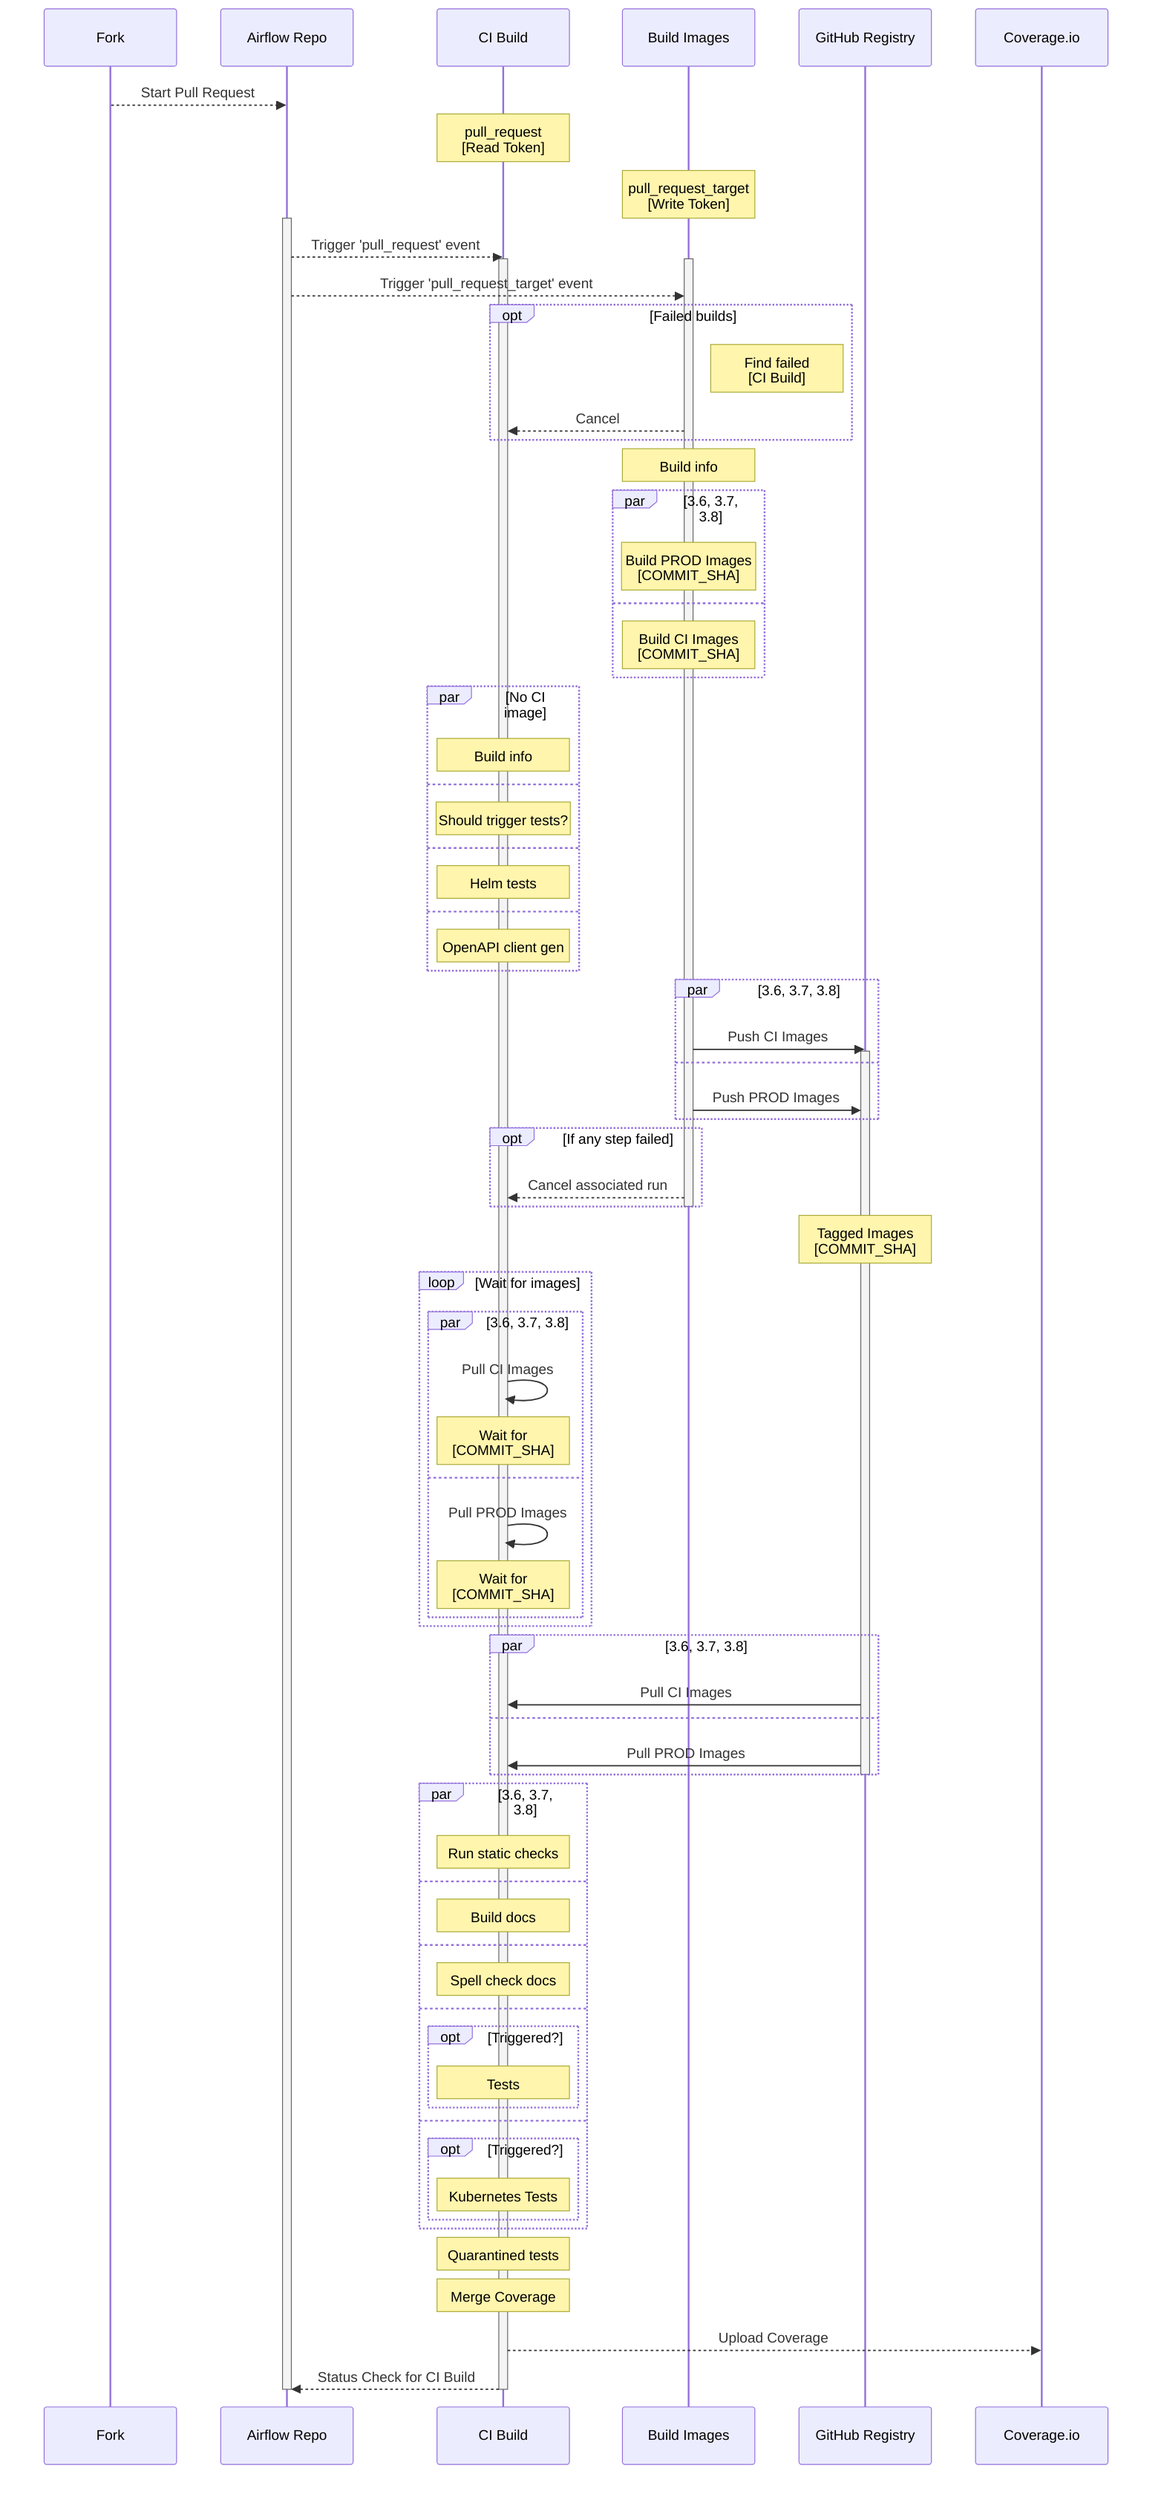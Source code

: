 %% Licensed to the Apache Software Foundation (ASF) under one
%% or more contributor license agreements.  See the NOTICE file
%% distributed with this work for additional information
%% regarding copyright ownership.  The ASF licenses this file
%% to you under the Apache License, Version 2.0 (the
%% "License"); you may not use this file except in compliance
%% with the License.  You may obtain a copy of the License at
%%
%%   http://www.apache.org/licenses/LICENSE-2.0
%%
%% Unless required by applicable law or agreed to in writing,
%% software distributed under the License is distributed on an
%% "AS IS" BASIS, WITHOUT WARRANTIES OR CONDITIONS OF ANY
%% KIND, either express or implied.  See the License for the
%% specific language governing permissions and limitations
%% under the License.

sequenceDiagram
    Fork -->> Airflow Repo: Start Pull Request
    Note over CI Build: pull_request<br>[Read Token]
    Note over Build Images: pull_request_target<br>[Write Token]
    activate Airflow Repo
    Airflow Repo -->> CI Build: Trigger 'pull_request' event
    activate CI Build
    activate Build Images
    Airflow Repo -->> Build Images: Trigger 'pull_request_target' event
    opt Failed builds
        Note right of Build Images: Find failed<br>[CI Build]
        Build Images -->> CI Build: Cancel
    end
    Note over Build Images: Build info
    par 3.6, 3.7, 3.8
        Note over Build Images: Build PROD Images<br>[COMMIT_SHA]
    and
        Note over Build Images: Build CI Images<br>[COMMIT_SHA]
    end
    par No CI image
        Note over CI Build: Build info
    and
        Note over CI Build: Should trigger tests?
    and
        Note over CI Build: Helm tests
    and
        Note over CI Build: OpenAPI client gen
    end
    par 3.6, 3.7, 3.8
        Build Images ->> GitHub Registry: Push CI Images
        activate GitHub Registry
    and
        Build Images ->> GitHub Registry: Push PROD Images
    end
    opt If any step failed
        Build Images -->> CI Build: Cancel associated run
    end
    deactivate Build Images
    Note over GitHub Registry: Tagged Images<br>[COMMIT_SHA]
    loop Wait for images
        par 3.6, 3.7, 3.8
            CI Build ->> CI Build: Pull CI Images
            Note over CI Build: Wait for<br>[COMMIT_SHA]
        and
            CI Build ->> CI Build: Pull PROD Images
            Note over CI Build: Wait for<br>[COMMIT_SHA]
        end
    end
    par 3.6, 3.7, 3.8
        GitHub Registry ->> CI Build: Pull CI Images
    and
        GitHub Registry ->> CI Build: Pull PROD Images
    end
    deactivate GitHub Registry
    par 3.6, 3.7, 3.8
        Note over CI Build: Run static checks
    and
        Note over CI Build: Build docs
    and
        Note over CI Build: Spell check docs
    and
        opt Triggered?
            Note over CI Build: Tests
        end
    and
        opt Triggered?
            Note over CI Build: Kubernetes  Tests
        end
    end
    Note over CI Build: Quarantined tests
    Note over CI Build: Merge Coverage
    CI Build -->> Coverage.io: Upload Coverage
    CI Build -->> Airflow Repo: Status Check for CI Build
    deactivate Airflow Repo
    deactivate CI Build